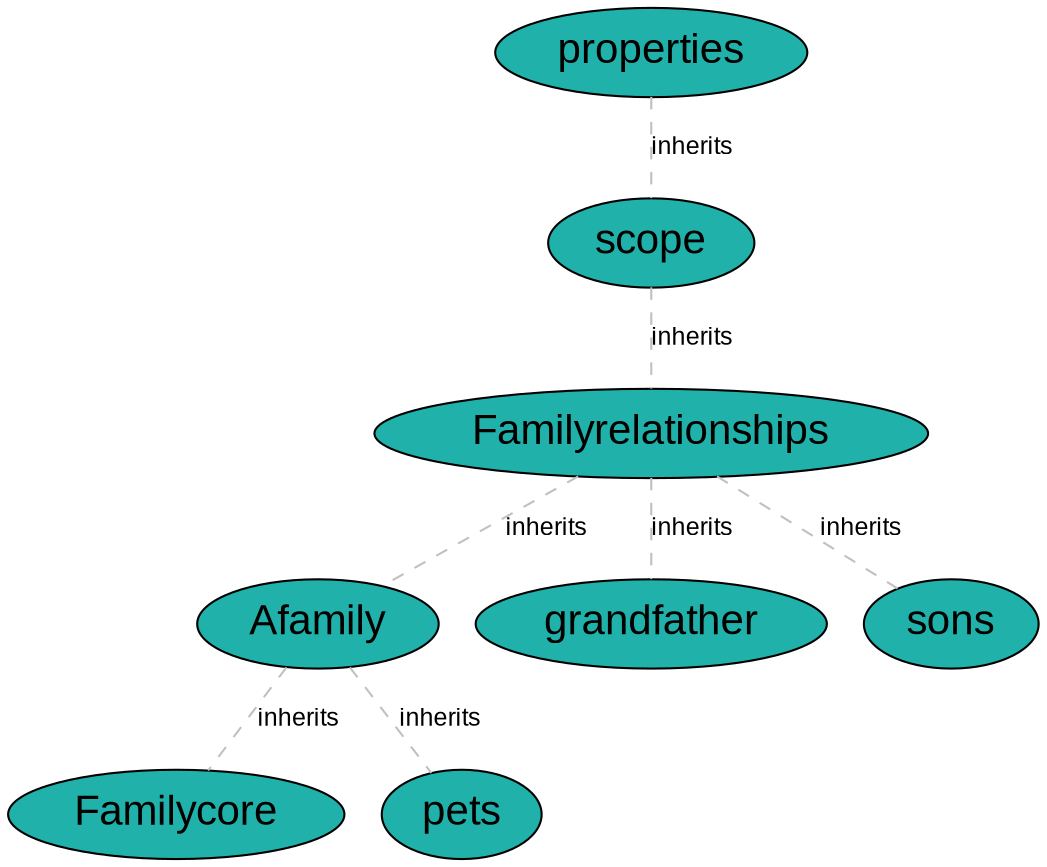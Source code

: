 graph properties{
	//Defecto
	node [fontname="Arial"];
	edge [fontname="Arial",fontsize=12];

	//PROPERTIES
	node[fontsize="10", fillcolor="lightgoldenrodyellow", style="filled", shape="record", ]

	

	//CLASES
	node[fontsize="20", fillcolor="lightseagreen", style="filled", shape="ellipse", ]

	
	class_Afamily [label="Afamily"];
	class_Familycore [label="Familycore"];
	class_grandfather [label="grandfather"];
	class_sons [label="sons"];
	class_properties [label="properties"];
	class_Familyrelationships [label="Familyrelationships"];
	class_pets [label="pets"];
	class_scope [label="scope"];

	//RELACIONES
	node[fontsize="15", fillcolor="paleturquoise", style="filled", shape="hexagon", ]


	//CLASE -- PROPIEDAD
	edge[len="3", style="dashed", color="grey", ]


	//RELACION -- PROPIEDAD

	// uso indirecto de definiciÃ³n de tipos

	// asociaciones a travÃ©s de atributos marcadas de forma directa

	// herencias
	class_properties -- class_scope [arrowsize="3", arrowhead="normal", dir="backq", label="inherits"];
	class_scope -- class_Familyrelationships [arrowsize="3", arrowhead="normal", dir="backq", label="inherits"];
	class_Familyrelationships -- class_Afamily [arrowsize="3", arrowhead="normal", dir="backq", label="inherits"];
	class_Afamily -- class_Familycore [arrowsize="3", arrowhead="normal", dir="backq", label="inherits"];
	class_Familyrelationships -- class_grandfather [arrowsize="3", arrowhead="normal", dir="backq", label="inherits"];
	class_Familyrelationships -- class_sons [arrowsize="3", arrowhead="normal", dir="backq", label="inherits"];
	class_Afamily -- class_pets [arrowsize="3", arrowhead="normal", dir="backq", label="inherits"];

	// enlaces de relaciones
	edge[len="2",penwidth="3",color="blue"]

}

